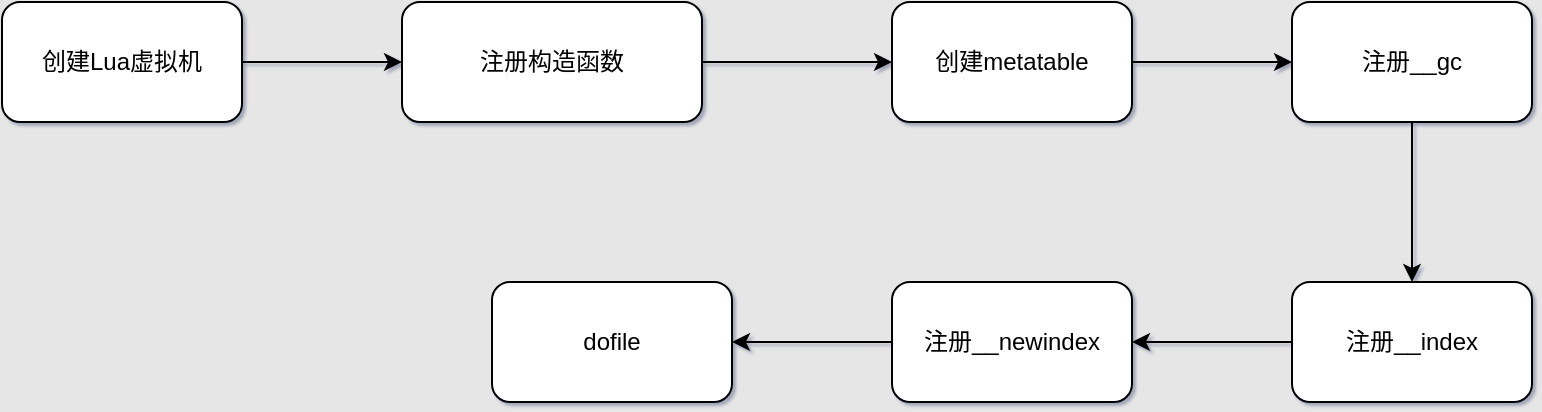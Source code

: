 <mxfile version="14.6.13" type="device"><diagram id="NLJ_lxpzTyQLlaJMhPru" name="第 1 页"><mxGraphModel dx="1088" dy="880" grid="1" gridSize="10" guides="1" tooltips="1" connect="1" arrows="1" fold="1" page="1" pageScale="1" pageWidth="827" pageHeight="1169" background="#E6E6E6" math="0" shadow="1"><root><mxCell id="0"/><mxCell id="1" parent="0"/><mxCell id="80BMcG7AIqWwm_M9DyHB-3" value="" style="edgeStyle=orthogonalEdgeStyle;rounded=0;orthogonalLoop=1;jettySize=auto;html=1;" edge="1" parent="1" source="80BMcG7AIqWwm_M9DyHB-1" target="80BMcG7AIqWwm_M9DyHB-2"><mxGeometry relative="1" as="geometry"/></mxCell><mxCell id="80BMcG7AIqWwm_M9DyHB-1" value="创建Lua虚拟机" style="rounded=1;whiteSpace=wrap;html=1;" vertex="1" parent="1"><mxGeometry x="50" y="120" width="120" height="60" as="geometry"/></mxCell><mxCell id="80BMcG7AIqWwm_M9DyHB-5" value="" style="edgeStyle=orthogonalEdgeStyle;rounded=0;orthogonalLoop=1;jettySize=auto;html=1;" edge="1" parent="1" source="80BMcG7AIqWwm_M9DyHB-2" target="80BMcG7AIqWwm_M9DyHB-4"><mxGeometry relative="1" as="geometry"/></mxCell><mxCell id="80BMcG7AIqWwm_M9DyHB-2" value="注册构造函数" style="whiteSpace=wrap;html=1;rounded=1;" vertex="1" parent="1"><mxGeometry x="250" y="120" width="150" height="60" as="geometry"/></mxCell><mxCell id="80BMcG7AIqWwm_M9DyHB-7" value="" style="edgeStyle=orthogonalEdgeStyle;rounded=0;orthogonalLoop=1;jettySize=auto;html=1;" edge="1" parent="1" source="80BMcG7AIqWwm_M9DyHB-4" target="80BMcG7AIqWwm_M9DyHB-6"><mxGeometry relative="1" as="geometry"/></mxCell><mxCell id="80BMcG7AIqWwm_M9DyHB-4" value="创建metatable" style="whiteSpace=wrap;html=1;rounded=1;" vertex="1" parent="1"><mxGeometry x="495" y="120" width="120" height="60" as="geometry"/></mxCell><mxCell id="80BMcG7AIqWwm_M9DyHB-9" value="" style="edgeStyle=orthogonalEdgeStyle;rounded=0;orthogonalLoop=1;jettySize=auto;html=1;" edge="1" parent="1" source="80BMcG7AIqWwm_M9DyHB-6" target="80BMcG7AIqWwm_M9DyHB-8"><mxGeometry relative="1" as="geometry"/></mxCell><mxCell id="80BMcG7AIqWwm_M9DyHB-6" value="注册__gc" style="whiteSpace=wrap;html=1;rounded=1;" vertex="1" parent="1"><mxGeometry x="695" y="120" width="120" height="60" as="geometry"/></mxCell><mxCell id="80BMcG7AIqWwm_M9DyHB-11" value="" style="edgeStyle=orthogonalEdgeStyle;rounded=0;orthogonalLoop=1;jettySize=auto;html=1;" edge="1" parent="1" source="80BMcG7AIqWwm_M9DyHB-8" target="80BMcG7AIqWwm_M9DyHB-10"><mxGeometry relative="1" as="geometry"/></mxCell><mxCell id="80BMcG7AIqWwm_M9DyHB-8" value="注册__index" style="whiteSpace=wrap;html=1;rounded=1;" vertex="1" parent="1"><mxGeometry x="695" y="260" width="120" height="60" as="geometry"/></mxCell><mxCell id="80BMcG7AIqWwm_M9DyHB-13" value="" style="edgeStyle=orthogonalEdgeStyle;rounded=0;orthogonalLoop=1;jettySize=auto;html=1;" edge="1" parent="1" source="80BMcG7AIqWwm_M9DyHB-10" target="80BMcG7AIqWwm_M9DyHB-12"><mxGeometry relative="1" as="geometry"/></mxCell><mxCell id="80BMcG7AIqWwm_M9DyHB-10" value="注册__newindex" style="whiteSpace=wrap;html=1;rounded=1;" vertex="1" parent="1"><mxGeometry x="495" y="260" width="120" height="60" as="geometry"/></mxCell><mxCell id="80BMcG7AIqWwm_M9DyHB-12" value="dofile" style="whiteSpace=wrap;html=1;rounded=1;" vertex="1" parent="1"><mxGeometry x="295" y="260" width="120" height="60" as="geometry"/></mxCell></root></mxGraphModel></diagram></mxfile>